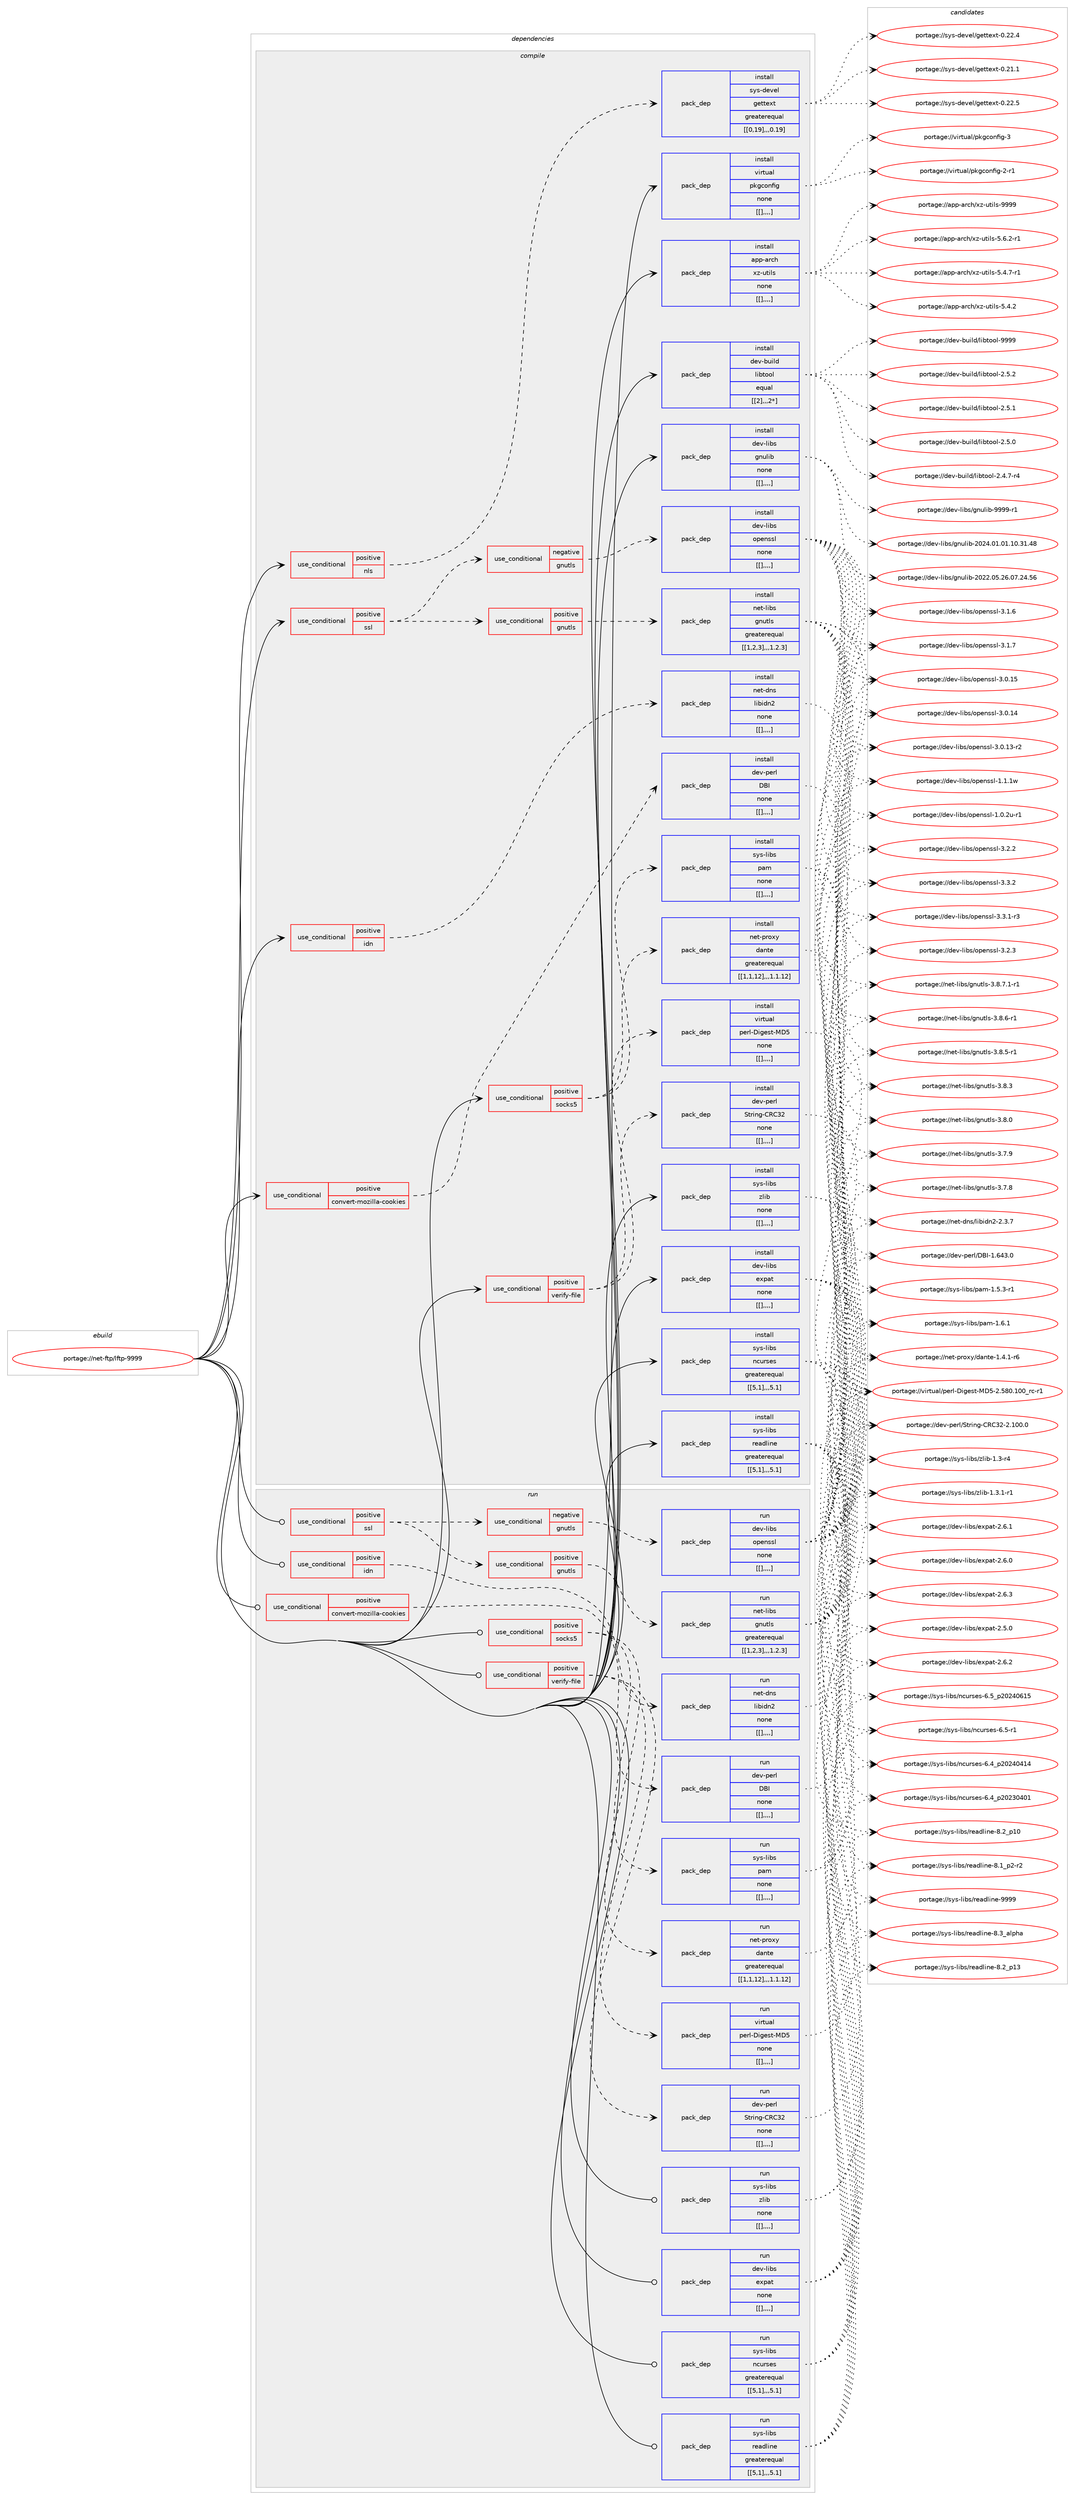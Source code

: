 digraph prolog {

# *************
# Graph options
# *************

newrank=true;
concentrate=true;
compound=true;
graph [rankdir=LR,fontname=Helvetica,fontsize=10,ranksep=1.5];#, ranksep=2.5, nodesep=0.2];
edge  [arrowhead=vee];
node  [fontname=Helvetica,fontsize=10];

# **********
# The ebuild
# **********

subgraph cluster_leftcol {
color=gray;
label=<<i>ebuild</i>>;
id [label="portage://net-ftp/lftp-9999", color=red, width=4, href="../net-ftp/lftp-9999.svg"];
}

# ****************
# The dependencies
# ****************

subgraph cluster_midcol {
color=gray;
label=<<i>dependencies</i>>;
subgraph cluster_compile {
fillcolor="#eeeeee";
style=filled;
label=<<i>compile</i>>;
subgraph cond95355 {
dependency361738 [label=<<TABLE BORDER="0" CELLBORDER="1" CELLSPACING="0" CELLPADDING="4"><TR><TD ROWSPAN="3" CELLPADDING="10">use_conditional</TD></TR><TR><TD>positive</TD></TR><TR><TD>convert-mozilla-cookies</TD></TR></TABLE>>, shape=none, color=red];
subgraph pack263748 {
dependency361739 [label=<<TABLE BORDER="0" CELLBORDER="1" CELLSPACING="0" CELLPADDING="4" WIDTH="220"><TR><TD ROWSPAN="6" CELLPADDING="30">pack_dep</TD></TR><TR><TD WIDTH="110">install</TD></TR><TR><TD>dev-perl</TD></TR><TR><TD>DBI</TD></TR><TR><TD>none</TD></TR><TR><TD>[[],,,,]</TD></TR></TABLE>>, shape=none, color=blue];
}
dependency361738:e -> dependency361739:w [weight=20,style="dashed",arrowhead="vee"];
}
id:e -> dependency361738:w [weight=20,style="solid",arrowhead="vee"];
subgraph cond95356 {
dependency361740 [label=<<TABLE BORDER="0" CELLBORDER="1" CELLSPACING="0" CELLPADDING="4"><TR><TD ROWSPAN="3" CELLPADDING="10">use_conditional</TD></TR><TR><TD>positive</TD></TR><TR><TD>idn</TD></TR></TABLE>>, shape=none, color=red];
subgraph pack263749 {
dependency361741 [label=<<TABLE BORDER="0" CELLBORDER="1" CELLSPACING="0" CELLPADDING="4" WIDTH="220"><TR><TD ROWSPAN="6" CELLPADDING="30">pack_dep</TD></TR><TR><TD WIDTH="110">install</TD></TR><TR><TD>net-dns</TD></TR><TR><TD>libidn2</TD></TR><TR><TD>none</TD></TR><TR><TD>[[],,,,]</TD></TR></TABLE>>, shape=none, color=blue];
}
dependency361740:e -> dependency361741:w [weight=20,style="dashed",arrowhead="vee"];
}
id:e -> dependency361740:w [weight=20,style="solid",arrowhead="vee"];
subgraph cond95357 {
dependency361742 [label=<<TABLE BORDER="0" CELLBORDER="1" CELLSPACING="0" CELLPADDING="4"><TR><TD ROWSPAN="3" CELLPADDING="10">use_conditional</TD></TR><TR><TD>positive</TD></TR><TR><TD>nls</TD></TR></TABLE>>, shape=none, color=red];
subgraph pack263750 {
dependency361743 [label=<<TABLE BORDER="0" CELLBORDER="1" CELLSPACING="0" CELLPADDING="4" WIDTH="220"><TR><TD ROWSPAN="6" CELLPADDING="30">pack_dep</TD></TR><TR><TD WIDTH="110">install</TD></TR><TR><TD>sys-devel</TD></TR><TR><TD>gettext</TD></TR><TR><TD>greaterequal</TD></TR><TR><TD>[[0,19],,,0.19]</TD></TR></TABLE>>, shape=none, color=blue];
}
dependency361742:e -> dependency361743:w [weight=20,style="dashed",arrowhead="vee"];
}
id:e -> dependency361742:w [weight=20,style="solid",arrowhead="vee"];
subgraph cond95358 {
dependency361744 [label=<<TABLE BORDER="0" CELLBORDER="1" CELLSPACING="0" CELLPADDING="4"><TR><TD ROWSPAN="3" CELLPADDING="10">use_conditional</TD></TR><TR><TD>positive</TD></TR><TR><TD>socks5</TD></TR></TABLE>>, shape=none, color=red];
subgraph pack263751 {
dependency361745 [label=<<TABLE BORDER="0" CELLBORDER="1" CELLSPACING="0" CELLPADDING="4" WIDTH="220"><TR><TD ROWSPAN="6" CELLPADDING="30">pack_dep</TD></TR><TR><TD WIDTH="110">install</TD></TR><TR><TD>net-proxy</TD></TR><TR><TD>dante</TD></TR><TR><TD>greaterequal</TD></TR><TR><TD>[[1,1,12],,,1.1.12]</TD></TR></TABLE>>, shape=none, color=blue];
}
dependency361744:e -> dependency361745:w [weight=20,style="dashed",arrowhead="vee"];
subgraph pack263752 {
dependency361746 [label=<<TABLE BORDER="0" CELLBORDER="1" CELLSPACING="0" CELLPADDING="4" WIDTH="220"><TR><TD ROWSPAN="6" CELLPADDING="30">pack_dep</TD></TR><TR><TD WIDTH="110">install</TD></TR><TR><TD>sys-libs</TD></TR><TR><TD>pam</TD></TR><TR><TD>none</TD></TR><TR><TD>[[],,,,]</TD></TR></TABLE>>, shape=none, color=blue];
}
dependency361744:e -> dependency361746:w [weight=20,style="dashed",arrowhead="vee"];
}
id:e -> dependency361744:w [weight=20,style="solid",arrowhead="vee"];
subgraph cond95359 {
dependency361747 [label=<<TABLE BORDER="0" CELLBORDER="1" CELLSPACING="0" CELLPADDING="4"><TR><TD ROWSPAN="3" CELLPADDING="10">use_conditional</TD></TR><TR><TD>positive</TD></TR><TR><TD>ssl</TD></TR></TABLE>>, shape=none, color=red];
subgraph cond95360 {
dependency361748 [label=<<TABLE BORDER="0" CELLBORDER="1" CELLSPACING="0" CELLPADDING="4"><TR><TD ROWSPAN="3" CELLPADDING="10">use_conditional</TD></TR><TR><TD>positive</TD></TR><TR><TD>gnutls</TD></TR></TABLE>>, shape=none, color=red];
subgraph pack263753 {
dependency361749 [label=<<TABLE BORDER="0" CELLBORDER="1" CELLSPACING="0" CELLPADDING="4" WIDTH="220"><TR><TD ROWSPAN="6" CELLPADDING="30">pack_dep</TD></TR><TR><TD WIDTH="110">install</TD></TR><TR><TD>net-libs</TD></TR><TR><TD>gnutls</TD></TR><TR><TD>greaterequal</TD></TR><TR><TD>[[1,2,3],,,1.2.3]</TD></TR></TABLE>>, shape=none, color=blue];
}
dependency361748:e -> dependency361749:w [weight=20,style="dashed",arrowhead="vee"];
}
dependency361747:e -> dependency361748:w [weight=20,style="dashed",arrowhead="vee"];
subgraph cond95361 {
dependency361750 [label=<<TABLE BORDER="0" CELLBORDER="1" CELLSPACING="0" CELLPADDING="4"><TR><TD ROWSPAN="3" CELLPADDING="10">use_conditional</TD></TR><TR><TD>negative</TD></TR><TR><TD>gnutls</TD></TR></TABLE>>, shape=none, color=red];
subgraph pack263754 {
dependency361751 [label=<<TABLE BORDER="0" CELLBORDER="1" CELLSPACING="0" CELLPADDING="4" WIDTH="220"><TR><TD ROWSPAN="6" CELLPADDING="30">pack_dep</TD></TR><TR><TD WIDTH="110">install</TD></TR><TR><TD>dev-libs</TD></TR><TR><TD>openssl</TD></TR><TR><TD>none</TD></TR><TR><TD>[[],,,,]</TD></TR></TABLE>>, shape=none, color=blue];
}
dependency361750:e -> dependency361751:w [weight=20,style="dashed",arrowhead="vee"];
}
dependency361747:e -> dependency361750:w [weight=20,style="dashed",arrowhead="vee"];
}
id:e -> dependency361747:w [weight=20,style="solid",arrowhead="vee"];
subgraph cond95362 {
dependency361752 [label=<<TABLE BORDER="0" CELLBORDER="1" CELLSPACING="0" CELLPADDING="4"><TR><TD ROWSPAN="3" CELLPADDING="10">use_conditional</TD></TR><TR><TD>positive</TD></TR><TR><TD>verify-file</TD></TR></TABLE>>, shape=none, color=red];
subgraph pack263755 {
dependency361753 [label=<<TABLE BORDER="0" CELLBORDER="1" CELLSPACING="0" CELLPADDING="4" WIDTH="220"><TR><TD ROWSPAN="6" CELLPADDING="30">pack_dep</TD></TR><TR><TD WIDTH="110">install</TD></TR><TR><TD>dev-perl</TD></TR><TR><TD>String-CRC32</TD></TR><TR><TD>none</TD></TR><TR><TD>[[],,,,]</TD></TR></TABLE>>, shape=none, color=blue];
}
dependency361752:e -> dependency361753:w [weight=20,style="dashed",arrowhead="vee"];
subgraph pack263756 {
dependency361754 [label=<<TABLE BORDER="0" CELLBORDER="1" CELLSPACING="0" CELLPADDING="4" WIDTH="220"><TR><TD ROWSPAN="6" CELLPADDING="30">pack_dep</TD></TR><TR><TD WIDTH="110">install</TD></TR><TR><TD>virtual</TD></TR><TR><TD>perl-Digest-MD5</TD></TR><TR><TD>none</TD></TR><TR><TD>[[],,,,]</TD></TR></TABLE>>, shape=none, color=blue];
}
dependency361752:e -> dependency361754:w [weight=20,style="dashed",arrowhead="vee"];
}
id:e -> dependency361752:w [weight=20,style="solid",arrowhead="vee"];
subgraph pack263757 {
dependency361755 [label=<<TABLE BORDER="0" CELLBORDER="1" CELLSPACING="0" CELLPADDING="4" WIDTH="220"><TR><TD ROWSPAN="6" CELLPADDING="30">pack_dep</TD></TR><TR><TD WIDTH="110">install</TD></TR><TR><TD>app-arch</TD></TR><TR><TD>xz-utils</TD></TR><TR><TD>none</TD></TR><TR><TD>[[],,,,]</TD></TR></TABLE>>, shape=none, color=blue];
}
id:e -> dependency361755:w [weight=20,style="solid",arrowhead="vee"];
subgraph pack263758 {
dependency361756 [label=<<TABLE BORDER="0" CELLBORDER="1" CELLSPACING="0" CELLPADDING="4" WIDTH="220"><TR><TD ROWSPAN="6" CELLPADDING="30">pack_dep</TD></TR><TR><TD WIDTH="110">install</TD></TR><TR><TD>dev-build</TD></TR><TR><TD>libtool</TD></TR><TR><TD>equal</TD></TR><TR><TD>[[2],,,2*]</TD></TR></TABLE>>, shape=none, color=blue];
}
id:e -> dependency361756:w [weight=20,style="solid",arrowhead="vee"];
subgraph pack263759 {
dependency361757 [label=<<TABLE BORDER="0" CELLBORDER="1" CELLSPACING="0" CELLPADDING="4" WIDTH="220"><TR><TD ROWSPAN="6" CELLPADDING="30">pack_dep</TD></TR><TR><TD WIDTH="110">install</TD></TR><TR><TD>dev-libs</TD></TR><TR><TD>expat</TD></TR><TR><TD>none</TD></TR><TR><TD>[[],,,,]</TD></TR></TABLE>>, shape=none, color=blue];
}
id:e -> dependency361757:w [weight=20,style="solid",arrowhead="vee"];
subgraph pack263760 {
dependency361758 [label=<<TABLE BORDER="0" CELLBORDER="1" CELLSPACING="0" CELLPADDING="4" WIDTH="220"><TR><TD ROWSPAN="6" CELLPADDING="30">pack_dep</TD></TR><TR><TD WIDTH="110">install</TD></TR><TR><TD>dev-libs</TD></TR><TR><TD>gnulib</TD></TR><TR><TD>none</TD></TR><TR><TD>[[],,,,]</TD></TR></TABLE>>, shape=none, color=blue];
}
id:e -> dependency361758:w [weight=20,style="solid",arrowhead="vee"];
subgraph pack263761 {
dependency361759 [label=<<TABLE BORDER="0" CELLBORDER="1" CELLSPACING="0" CELLPADDING="4" WIDTH="220"><TR><TD ROWSPAN="6" CELLPADDING="30">pack_dep</TD></TR><TR><TD WIDTH="110">install</TD></TR><TR><TD>sys-libs</TD></TR><TR><TD>ncurses</TD></TR><TR><TD>greaterequal</TD></TR><TR><TD>[[5,1],,,5.1]</TD></TR></TABLE>>, shape=none, color=blue];
}
id:e -> dependency361759:w [weight=20,style="solid",arrowhead="vee"];
subgraph pack263762 {
dependency361760 [label=<<TABLE BORDER="0" CELLBORDER="1" CELLSPACING="0" CELLPADDING="4" WIDTH="220"><TR><TD ROWSPAN="6" CELLPADDING="30">pack_dep</TD></TR><TR><TD WIDTH="110">install</TD></TR><TR><TD>sys-libs</TD></TR><TR><TD>readline</TD></TR><TR><TD>greaterequal</TD></TR><TR><TD>[[5,1],,,5.1]</TD></TR></TABLE>>, shape=none, color=blue];
}
id:e -> dependency361760:w [weight=20,style="solid",arrowhead="vee"];
subgraph pack263763 {
dependency361761 [label=<<TABLE BORDER="0" CELLBORDER="1" CELLSPACING="0" CELLPADDING="4" WIDTH="220"><TR><TD ROWSPAN="6" CELLPADDING="30">pack_dep</TD></TR><TR><TD WIDTH="110">install</TD></TR><TR><TD>sys-libs</TD></TR><TR><TD>zlib</TD></TR><TR><TD>none</TD></TR><TR><TD>[[],,,,]</TD></TR></TABLE>>, shape=none, color=blue];
}
id:e -> dependency361761:w [weight=20,style="solid",arrowhead="vee"];
subgraph pack263764 {
dependency361762 [label=<<TABLE BORDER="0" CELLBORDER="1" CELLSPACING="0" CELLPADDING="4" WIDTH="220"><TR><TD ROWSPAN="6" CELLPADDING="30">pack_dep</TD></TR><TR><TD WIDTH="110">install</TD></TR><TR><TD>virtual</TD></TR><TR><TD>pkgconfig</TD></TR><TR><TD>none</TD></TR><TR><TD>[[],,,,]</TD></TR></TABLE>>, shape=none, color=blue];
}
id:e -> dependency361762:w [weight=20,style="solid",arrowhead="vee"];
}
subgraph cluster_compileandrun {
fillcolor="#eeeeee";
style=filled;
label=<<i>compile and run</i>>;
}
subgraph cluster_run {
fillcolor="#eeeeee";
style=filled;
label=<<i>run</i>>;
subgraph cond95363 {
dependency361763 [label=<<TABLE BORDER="0" CELLBORDER="1" CELLSPACING="0" CELLPADDING="4"><TR><TD ROWSPAN="3" CELLPADDING="10">use_conditional</TD></TR><TR><TD>positive</TD></TR><TR><TD>convert-mozilla-cookies</TD></TR></TABLE>>, shape=none, color=red];
subgraph pack263765 {
dependency361764 [label=<<TABLE BORDER="0" CELLBORDER="1" CELLSPACING="0" CELLPADDING="4" WIDTH="220"><TR><TD ROWSPAN="6" CELLPADDING="30">pack_dep</TD></TR><TR><TD WIDTH="110">run</TD></TR><TR><TD>dev-perl</TD></TR><TR><TD>DBI</TD></TR><TR><TD>none</TD></TR><TR><TD>[[],,,,]</TD></TR></TABLE>>, shape=none, color=blue];
}
dependency361763:e -> dependency361764:w [weight=20,style="dashed",arrowhead="vee"];
}
id:e -> dependency361763:w [weight=20,style="solid",arrowhead="odot"];
subgraph cond95364 {
dependency361765 [label=<<TABLE BORDER="0" CELLBORDER="1" CELLSPACING="0" CELLPADDING="4"><TR><TD ROWSPAN="3" CELLPADDING="10">use_conditional</TD></TR><TR><TD>positive</TD></TR><TR><TD>idn</TD></TR></TABLE>>, shape=none, color=red];
subgraph pack263766 {
dependency361766 [label=<<TABLE BORDER="0" CELLBORDER="1" CELLSPACING="0" CELLPADDING="4" WIDTH="220"><TR><TD ROWSPAN="6" CELLPADDING="30">pack_dep</TD></TR><TR><TD WIDTH="110">run</TD></TR><TR><TD>net-dns</TD></TR><TR><TD>libidn2</TD></TR><TR><TD>none</TD></TR><TR><TD>[[],,,,]</TD></TR></TABLE>>, shape=none, color=blue];
}
dependency361765:e -> dependency361766:w [weight=20,style="dashed",arrowhead="vee"];
}
id:e -> dependency361765:w [weight=20,style="solid",arrowhead="odot"];
subgraph cond95365 {
dependency361767 [label=<<TABLE BORDER="0" CELLBORDER="1" CELLSPACING="0" CELLPADDING="4"><TR><TD ROWSPAN="3" CELLPADDING="10">use_conditional</TD></TR><TR><TD>positive</TD></TR><TR><TD>socks5</TD></TR></TABLE>>, shape=none, color=red];
subgraph pack263767 {
dependency361768 [label=<<TABLE BORDER="0" CELLBORDER="1" CELLSPACING="0" CELLPADDING="4" WIDTH="220"><TR><TD ROWSPAN="6" CELLPADDING="30">pack_dep</TD></TR><TR><TD WIDTH="110">run</TD></TR><TR><TD>net-proxy</TD></TR><TR><TD>dante</TD></TR><TR><TD>greaterequal</TD></TR><TR><TD>[[1,1,12],,,1.1.12]</TD></TR></TABLE>>, shape=none, color=blue];
}
dependency361767:e -> dependency361768:w [weight=20,style="dashed",arrowhead="vee"];
subgraph pack263768 {
dependency361769 [label=<<TABLE BORDER="0" CELLBORDER="1" CELLSPACING="0" CELLPADDING="4" WIDTH="220"><TR><TD ROWSPAN="6" CELLPADDING="30">pack_dep</TD></TR><TR><TD WIDTH="110">run</TD></TR><TR><TD>sys-libs</TD></TR><TR><TD>pam</TD></TR><TR><TD>none</TD></TR><TR><TD>[[],,,,]</TD></TR></TABLE>>, shape=none, color=blue];
}
dependency361767:e -> dependency361769:w [weight=20,style="dashed",arrowhead="vee"];
}
id:e -> dependency361767:w [weight=20,style="solid",arrowhead="odot"];
subgraph cond95366 {
dependency361770 [label=<<TABLE BORDER="0" CELLBORDER="1" CELLSPACING="0" CELLPADDING="4"><TR><TD ROWSPAN="3" CELLPADDING="10">use_conditional</TD></TR><TR><TD>positive</TD></TR><TR><TD>ssl</TD></TR></TABLE>>, shape=none, color=red];
subgraph cond95367 {
dependency361771 [label=<<TABLE BORDER="0" CELLBORDER="1" CELLSPACING="0" CELLPADDING="4"><TR><TD ROWSPAN="3" CELLPADDING="10">use_conditional</TD></TR><TR><TD>positive</TD></TR><TR><TD>gnutls</TD></TR></TABLE>>, shape=none, color=red];
subgraph pack263769 {
dependency361772 [label=<<TABLE BORDER="0" CELLBORDER="1" CELLSPACING="0" CELLPADDING="4" WIDTH="220"><TR><TD ROWSPAN="6" CELLPADDING="30">pack_dep</TD></TR><TR><TD WIDTH="110">run</TD></TR><TR><TD>net-libs</TD></TR><TR><TD>gnutls</TD></TR><TR><TD>greaterequal</TD></TR><TR><TD>[[1,2,3],,,1.2.3]</TD></TR></TABLE>>, shape=none, color=blue];
}
dependency361771:e -> dependency361772:w [weight=20,style="dashed",arrowhead="vee"];
}
dependency361770:e -> dependency361771:w [weight=20,style="dashed",arrowhead="vee"];
subgraph cond95368 {
dependency361773 [label=<<TABLE BORDER="0" CELLBORDER="1" CELLSPACING="0" CELLPADDING="4"><TR><TD ROWSPAN="3" CELLPADDING="10">use_conditional</TD></TR><TR><TD>negative</TD></TR><TR><TD>gnutls</TD></TR></TABLE>>, shape=none, color=red];
subgraph pack263770 {
dependency361774 [label=<<TABLE BORDER="0" CELLBORDER="1" CELLSPACING="0" CELLPADDING="4" WIDTH="220"><TR><TD ROWSPAN="6" CELLPADDING="30">pack_dep</TD></TR><TR><TD WIDTH="110">run</TD></TR><TR><TD>dev-libs</TD></TR><TR><TD>openssl</TD></TR><TR><TD>none</TD></TR><TR><TD>[[],,,,]</TD></TR></TABLE>>, shape=none, color=blue];
}
dependency361773:e -> dependency361774:w [weight=20,style="dashed",arrowhead="vee"];
}
dependency361770:e -> dependency361773:w [weight=20,style="dashed",arrowhead="vee"];
}
id:e -> dependency361770:w [weight=20,style="solid",arrowhead="odot"];
subgraph cond95369 {
dependency361775 [label=<<TABLE BORDER="0" CELLBORDER="1" CELLSPACING="0" CELLPADDING="4"><TR><TD ROWSPAN="3" CELLPADDING="10">use_conditional</TD></TR><TR><TD>positive</TD></TR><TR><TD>verify-file</TD></TR></TABLE>>, shape=none, color=red];
subgraph pack263771 {
dependency361776 [label=<<TABLE BORDER="0" CELLBORDER="1" CELLSPACING="0" CELLPADDING="4" WIDTH="220"><TR><TD ROWSPAN="6" CELLPADDING="30">pack_dep</TD></TR><TR><TD WIDTH="110">run</TD></TR><TR><TD>dev-perl</TD></TR><TR><TD>String-CRC32</TD></TR><TR><TD>none</TD></TR><TR><TD>[[],,,,]</TD></TR></TABLE>>, shape=none, color=blue];
}
dependency361775:e -> dependency361776:w [weight=20,style="dashed",arrowhead="vee"];
subgraph pack263772 {
dependency361777 [label=<<TABLE BORDER="0" CELLBORDER="1" CELLSPACING="0" CELLPADDING="4" WIDTH="220"><TR><TD ROWSPAN="6" CELLPADDING="30">pack_dep</TD></TR><TR><TD WIDTH="110">run</TD></TR><TR><TD>virtual</TD></TR><TR><TD>perl-Digest-MD5</TD></TR><TR><TD>none</TD></TR><TR><TD>[[],,,,]</TD></TR></TABLE>>, shape=none, color=blue];
}
dependency361775:e -> dependency361777:w [weight=20,style="dashed",arrowhead="vee"];
}
id:e -> dependency361775:w [weight=20,style="solid",arrowhead="odot"];
subgraph pack263773 {
dependency361778 [label=<<TABLE BORDER="0" CELLBORDER="1" CELLSPACING="0" CELLPADDING="4" WIDTH="220"><TR><TD ROWSPAN="6" CELLPADDING="30">pack_dep</TD></TR><TR><TD WIDTH="110">run</TD></TR><TR><TD>dev-libs</TD></TR><TR><TD>expat</TD></TR><TR><TD>none</TD></TR><TR><TD>[[],,,,]</TD></TR></TABLE>>, shape=none, color=blue];
}
id:e -> dependency361778:w [weight=20,style="solid",arrowhead="odot"];
subgraph pack263774 {
dependency361779 [label=<<TABLE BORDER="0" CELLBORDER="1" CELLSPACING="0" CELLPADDING="4" WIDTH="220"><TR><TD ROWSPAN="6" CELLPADDING="30">pack_dep</TD></TR><TR><TD WIDTH="110">run</TD></TR><TR><TD>sys-libs</TD></TR><TR><TD>ncurses</TD></TR><TR><TD>greaterequal</TD></TR><TR><TD>[[5,1],,,5.1]</TD></TR></TABLE>>, shape=none, color=blue];
}
id:e -> dependency361779:w [weight=20,style="solid",arrowhead="odot"];
subgraph pack263775 {
dependency361780 [label=<<TABLE BORDER="0" CELLBORDER="1" CELLSPACING="0" CELLPADDING="4" WIDTH="220"><TR><TD ROWSPAN="6" CELLPADDING="30">pack_dep</TD></TR><TR><TD WIDTH="110">run</TD></TR><TR><TD>sys-libs</TD></TR><TR><TD>readline</TD></TR><TR><TD>greaterequal</TD></TR><TR><TD>[[5,1],,,5.1]</TD></TR></TABLE>>, shape=none, color=blue];
}
id:e -> dependency361780:w [weight=20,style="solid",arrowhead="odot"];
subgraph pack263776 {
dependency361781 [label=<<TABLE BORDER="0" CELLBORDER="1" CELLSPACING="0" CELLPADDING="4" WIDTH="220"><TR><TD ROWSPAN="6" CELLPADDING="30">pack_dep</TD></TR><TR><TD WIDTH="110">run</TD></TR><TR><TD>sys-libs</TD></TR><TR><TD>zlib</TD></TR><TR><TD>none</TD></TR><TR><TD>[[],,,,]</TD></TR></TABLE>>, shape=none, color=blue];
}
id:e -> dependency361781:w [weight=20,style="solid",arrowhead="odot"];
}
}

# **************
# The candidates
# **************

subgraph cluster_choices {
rank=same;
color=gray;
label=<<i>candidates</i>>;

subgraph choice263748 {
color=black;
nodesep=1;
choice10010111845112101114108476866734549465452514648 [label="portage://dev-perl/DBI-1.643.0", color=red, width=4,href="../dev-perl/DBI-1.643.0.svg"];
dependency361739:e -> choice10010111845112101114108476866734549465452514648:w [style=dotted,weight="100"];
}
subgraph choice263749 {
color=black;
nodesep=1;
choice11010111645100110115471081059810510011050455046514655 [label="portage://net-dns/libidn2-2.3.7", color=red, width=4,href="../net-dns/libidn2-2.3.7.svg"];
dependency361741:e -> choice11010111645100110115471081059810510011050455046514655:w [style=dotted,weight="100"];
}
subgraph choice263750 {
color=black;
nodesep=1;
choice115121115451001011181011084710310111611610112011645484650504653 [label="portage://sys-devel/gettext-0.22.5", color=red, width=4,href="../sys-devel/gettext-0.22.5.svg"];
choice115121115451001011181011084710310111611610112011645484650504652 [label="portage://sys-devel/gettext-0.22.4", color=red, width=4,href="../sys-devel/gettext-0.22.4.svg"];
choice115121115451001011181011084710310111611610112011645484650494649 [label="portage://sys-devel/gettext-0.21.1", color=red, width=4,href="../sys-devel/gettext-0.21.1.svg"];
dependency361743:e -> choice115121115451001011181011084710310111611610112011645484650504653:w [style=dotted,weight="100"];
dependency361743:e -> choice115121115451001011181011084710310111611610112011645484650504652:w [style=dotted,weight="100"];
dependency361743:e -> choice115121115451001011181011084710310111611610112011645484650494649:w [style=dotted,weight="100"];
}
subgraph choice263751 {
color=black;
nodesep=1;
choice1101011164511211411112012147100971101161014549465246494511454 [label="portage://net-proxy/dante-1.4.1-r6", color=red, width=4,href="../net-proxy/dante-1.4.1-r6.svg"];
dependency361745:e -> choice1101011164511211411112012147100971101161014549465246494511454:w [style=dotted,weight="100"];
}
subgraph choice263752 {
color=black;
nodesep=1;
choice11512111545108105981154711297109454946544649 [label="portage://sys-libs/pam-1.6.1", color=red, width=4,href="../sys-libs/pam-1.6.1.svg"];
choice115121115451081059811547112971094549465346514511449 [label="portage://sys-libs/pam-1.5.3-r1", color=red, width=4,href="../sys-libs/pam-1.5.3-r1.svg"];
dependency361746:e -> choice11512111545108105981154711297109454946544649:w [style=dotted,weight="100"];
dependency361746:e -> choice115121115451081059811547112971094549465346514511449:w [style=dotted,weight="100"];
}
subgraph choice263753 {
color=black;
nodesep=1;
choice11010111645108105981154710311011711610811545514656465546494511449 [label="portage://net-libs/gnutls-3.8.7.1-r1", color=red, width=4,href="../net-libs/gnutls-3.8.7.1-r1.svg"];
choice1101011164510810598115471031101171161081154551465646544511449 [label="portage://net-libs/gnutls-3.8.6-r1", color=red, width=4,href="../net-libs/gnutls-3.8.6-r1.svg"];
choice1101011164510810598115471031101171161081154551465646534511449 [label="portage://net-libs/gnutls-3.8.5-r1", color=red, width=4,href="../net-libs/gnutls-3.8.5-r1.svg"];
choice110101116451081059811547103110117116108115455146564651 [label="portage://net-libs/gnutls-3.8.3", color=red, width=4,href="../net-libs/gnutls-3.8.3.svg"];
choice110101116451081059811547103110117116108115455146564648 [label="portage://net-libs/gnutls-3.8.0", color=red, width=4,href="../net-libs/gnutls-3.8.0.svg"];
choice110101116451081059811547103110117116108115455146554657 [label="portage://net-libs/gnutls-3.7.9", color=red, width=4,href="../net-libs/gnutls-3.7.9.svg"];
choice110101116451081059811547103110117116108115455146554656 [label="portage://net-libs/gnutls-3.7.8", color=red, width=4,href="../net-libs/gnutls-3.7.8.svg"];
dependency361749:e -> choice11010111645108105981154710311011711610811545514656465546494511449:w [style=dotted,weight="100"];
dependency361749:e -> choice1101011164510810598115471031101171161081154551465646544511449:w [style=dotted,weight="100"];
dependency361749:e -> choice1101011164510810598115471031101171161081154551465646534511449:w [style=dotted,weight="100"];
dependency361749:e -> choice110101116451081059811547103110117116108115455146564651:w [style=dotted,weight="100"];
dependency361749:e -> choice110101116451081059811547103110117116108115455146564648:w [style=dotted,weight="100"];
dependency361749:e -> choice110101116451081059811547103110117116108115455146554657:w [style=dotted,weight="100"];
dependency361749:e -> choice110101116451081059811547103110117116108115455146554656:w [style=dotted,weight="100"];
}
subgraph choice263754 {
color=black;
nodesep=1;
choice100101118451081059811547111112101110115115108455146514650 [label="portage://dev-libs/openssl-3.3.2", color=red, width=4,href="../dev-libs/openssl-3.3.2.svg"];
choice1001011184510810598115471111121011101151151084551465146494511451 [label="portage://dev-libs/openssl-3.3.1-r3", color=red, width=4,href="../dev-libs/openssl-3.3.1-r3.svg"];
choice100101118451081059811547111112101110115115108455146504651 [label="portage://dev-libs/openssl-3.2.3", color=red, width=4,href="../dev-libs/openssl-3.2.3.svg"];
choice100101118451081059811547111112101110115115108455146504650 [label="portage://dev-libs/openssl-3.2.2", color=red, width=4,href="../dev-libs/openssl-3.2.2.svg"];
choice100101118451081059811547111112101110115115108455146494655 [label="portage://dev-libs/openssl-3.1.7", color=red, width=4,href="../dev-libs/openssl-3.1.7.svg"];
choice100101118451081059811547111112101110115115108455146494654 [label="portage://dev-libs/openssl-3.1.6", color=red, width=4,href="../dev-libs/openssl-3.1.6.svg"];
choice10010111845108105981154711111210111011511510845514648464953 [label="portage://dev-libs/openssl-3.0.15", color=red, width=4,href="../dev-libs/openssl-3.0.15.svg"];
choice10010111845108105981154711111210111011511510845514648464952 [label="portage://dev-libs/openssl-3.0.14", color=red, width=4,href="../dev-libs/openssl-3.0.14.svg"];
choice100101118451081059811547111112101110115115108455146484649514511450 [label="portage://dev-libs/openssl-3.0.13-r2", color=red, width=4,href="../dev-libs/openssl-3.0.13-r2.svg"];
choice100101118451081059811547111112101110115115108454946494649119 [label="portage://dev-libs/openssl-1.1.1w", color=red, width=4,href="../dev-libs/openssl-1.1.1w.svg"];
choice1001011184510810598115471111121011101151151084549464846501174511449 [label="portage://dev-libs/openssl-1.0.2u-r1", color=red, width=4,href="../dev-libs/openssl-1.0.2u-r1.svg"];
dependency361751:e -> choice100101118451081059811547111112101110115115108455146514650:w [style=dotted,weight="100"];
dependency361751:e -> choice1001011184510810598115471111121011101151151084551465146494511451:w [style=dotted,weight="100"];
dependency361751:e -> choice100101118451081059811547111112101110115115108455146504651:w [style=dotted,weight="100"];
dependency361751:e -> choice100101118451081059811547111112101110115115108455146504650:w [style=dotted,weight="100"];
dependency361751:e -> choice100101118451081059811547111112101110115115108455146494655:w [style=dotted,weight="100"];
dependency361751:e -> choice100101118451081059811547111112101110115115108455146494654:w [style=dotted,weight="100"];
dependency361751:e -> choice10010111845108105981154711111210111011511510845514648464953:w [style=dotted,weight="100"];
dependency361751:e -> choice10010111845108105981154711111210111011511510845514648464952:w [style=dotted,weight="100"];
dependency361751:e -> choice100101118451081059811547111112101110115115108455146484649514511450:w [style=dotted,weight="100"];
dependency361751:e -> choice100101118451081059811547111112101110115115108454946494649119:w [style=dotted,weight="100"];
dependency361751:e -> choice1001011184510810598115471111121011101151151084549464846501174511449:w [style=dotted,weight="100"];
}
subgraph choice263755 {
color=black;
nodesep=1;
choice1001011184511210111410847831161141051101034567826751504550464948484648 [label="portage://dev-perl/String-CRC32-2.100.0", color=red, width=4,href="../dev-perl/String-CRC32-2.100.0.svg"];
dependency361753:e -> choice1001011184511210111410847831161141051101034567826751504550464948484648:w [style=dotted,weight="100"];
}
subgraph choice263756 {
color=black;
nodesep=1;
choice11810511411611797108471121011141084568105103101115116457768534550465356484649484895114994511449 [label="portage://virtual/perl-Digest-MD5-2.580.100_rc-r1", color=red, width=4,href="../virtual/perl-Digest-MD5-2.580.100_rc-r1.svg"];
dependency361754:e -> choice11810511411611797108471121011141084568105103101115116457768534550465356484649484895114994511449:w [style=dotted,weight="100"];
}
subgraph choice263757 {
color=black;
nodesep=1;
choice9711211245971149910447120122451171161051081154557575757 [label="portage://app-arch/xz-utils-9999", color=red, width=4,href="../app-arch/xz-utils-9999.svg"];
choice9711211245971149910447120122451171161051081154553465446504511449 [label="portage://app-arch/xz-utils-5.6.2-r1", color=red, width=4,href="../app-arch/xz-utils-5.6.2-r1.svg"];
choice9711211245971149910447120122451171161051081154553465246554511449 [label="portage://app-arch/xz-utils-5.4.7-r1", color=red, width=4,href="../app-arch/xz-utils-5.4.7-r1.svg"];
choice971121124597114991044712012245117116105108115455346524650 [label="portage://app-arch/xz-utils-5.4.2", color=red, width=4,href="../app-arch/xz-utils-5.4.2.svg"];
dependency361755:e -> choice9711211245971149910447120122451171161051081154557575757:w [style=dotted,weight="100"];
dependency361755:e -> choice9711211245971149910447120122451171161051081154553465446504511449:w [style=dotted,weight="100"];
dependency361755:e -> choice9711211245971149910447120122451171161051081154553465246554511449:w [style=dotted,weight="100"];
dependency361755:e -> choice971121124597114991044712012245117116105108115455346524650:w [style=dotted,weight="100"];
}
subgraph choice263758 {
color=black;
nodesep=1;
choice100101118459811710510810047108105981161111111084557575757 [label="portage://dev-build/libtool-9999", color=red, width=4,href="../dev-build/libtool-9999.svg"];
choice10010111845981171051081004710810598116111111108455046534650 [label="portage://dev-build/libtool-2.5.2", color=red, width=4,href="../dev-build/libtool-2.5.2.svg"];
choice10010111845981171051081004710810598116111111108455046534649 [label="portage://dev-build/libtool-2.5.1", color=red, width=4,href="../dev-build/libtool-2.5.1.svg"];
choice10010111845981171051081004710810598116111111108455046534648 [label="portage://dev-build/libtool-2.5.0", color=red, width=4,href="../dev-build/libtool-2.5.0.svg"];
choice100101118459811710510810047108105981161111111084550465246554511452 [label="portage://dev-build/libtool-2.4.7-r4", color=red, width=4,href="../dev-build/libtool-2.4.7-r4.svg"];
dependency361756:e -> choice100101118459811710510810047108105981161111111084557575757:w [style=dotted,weight="100"];
dependency361756:e -> choice10010111845981171051081004710810598116111111108455046534650:w [style=dotted,weight="100"];
dependency361756:e -> choice10010111845981171051081004710810598116111111108455046534649:w [style=dotted,weight="100"];
dependency361756:e -> choice10010111845981171051081004710810598116111111108455046534648:w [style=dotted,weight="100"];
dependency361756:e -> choice100101118459811710510810047108105981161111111084550465246554511452:w [style=dotted,weight="100"];
}
subgraph choice263759 {
color=black;
nodesep=1;
choice10010111845108105981154710112011297116455046544651 [label="portage://dev-libs/expat-2.6.3", color=red, width=4,href="../dev-libs/expat-2.6.3.svg"];
choice10010111845108105981154710112011297116455046544650 [label="portage://dev-libs/expat-2.6.2", color=red, width=4,href="../dev-libs/expat-2.6.2.svg"];
choice10010111845108105981154710112011297116455046544649 [label="portage://dev-libs/expat-2.6.1", color=red, width=4,href="../dev-libs/expat-2.6.1.svg"];
choice10010111845108105981154710112011297116455046544648 [label="portage://dev-libs/expat-2.6.0", color=red, width=4,href="../dev-libs/expat-2.6.0.svg"];
choice10010111845108105981154710112011297116455046534648 [label="portage://dev-libs/expat-2.5.0", color=red, width=4,href="../dev-libs/expat-2.5.0.svg"];
dependency361757:e -> choice10010111845108105981154710112011297116455046544651:w [style=dotted,weight="100"];
dependency361757:e -> choice10010111845108105981154710112011297116455046544650:w [style=dotted,weight="100"];
dependency361757:e -> choice10010111845108105981154710112011297116455046544649:w [style=dotted,weight="100"];
dependency361757:e -> choice10010111845108105981154710112011297116455046544648:w [style=dotted,weight="100"];
dependency361757:e -> choice10010111845108105981154710112011297116455046534648:w [style=dotted,weight="100"];
}
subgraph choice263760 {
color=black;
nodesep=1;
choice1001011184510810598115471031101171081059845575757574511449 [label="portage://dev-libs/gnulib-9999-r1", color=red, width=4,href="../dev-libs/gnulib-9999-r1.svg"];
choice100101118451081059811547103110117108105984550485052464849464849464948465149465256 [label="portage://dev-libs/gnulib-2024.01.01.10.31.48", color=red, width=4,href="../dev-libs/gnulib-2024.01.01.10.31.48.svg"];
choice100101118451081059811547103110117108105984550485050464853465054464855465052465354 [label="portage://dev-libs/gnulib-2022.05.26.07.24.56", color=red, width=4,href="../dev-libs/gnulib-2022.05.26.07.24.56.svg"];
dependency361758:e -> choice1001011184510810598115471031101171081059845575757574511449:w [style=dotted,weight="100"];
dependency361758:e -> choice100101118451081059811547103110117108105984550485052464849464849464948465149465256:w [style=dotted,weight="100"];
dependency361758:e -> choice100101118451081059811547103110117108105984550485050464853465054464855465052465354:w [style=dotted,weight="100"];
}
subgraph choice263761 {
color=black;
nodesep=1;
choice1151211154510810598115471109911711411510111545544653951125048505248544953 [label="portage://sys-libs/ncurses-6.5_p20240615", color=red, width=4,href="../sys-libs/ncurses-6.5_p20240615.svg"];
choice11512111545108105981154711099117114115101115455446534511449 [label="portage://sys-libs/ncurses-6.5-r1", color=red, width=4,href="../sys-libs/ncurses-6.5-r1.svg"];
choice1151211154510810598115471109911711411510111545544652951125048505248524952 [label="portage://sys-libs/ncurses-6.4_p20240414", color=red, width=4,href="../sys-libs/ncurses-6.4_p20240414.svg"];
choice1151211154510810598115471109911711411510111545544652951125048505148524849 [label="portage://sys-libs/ncurses-6.4_p20230401", color=red, width=4,href="../sys-libs/ncurses-6.4_p20230401.svg"];
dependency361759:e -> choice1151211154510810598115471109911711411510111545544653951125048505248544953:w [style=dotted,weight="100"];
dependency361759:e -> choice11512111545108105981154711099117114115101115455446534511449:w [style=dotted,weight="100"];
dependency361759:e -> choice1151211154510810598115471109911711411510111545544652951125048505248524952:w [style=dotted,weight="100"];
dependency361759:e -> choice1151211154510810598115471109911711411510111545544652951125048505148524849:w [style=dotted,weight="100"];
}
subgraph choice263762 {
color=black;
nodesep=1;
choice115121115451081059811547114101971001081051101014557575757 [label="portage://sys-libs/readline-9999", color=red, width=4,href="../sys-libs/readline-9999.svg"];
choice1151211154510810598115471141019710010810511010145564651959710811210497 [label="portage://sys-libs/readline-8.3_alpha", color=red, width=4,href="../sys-libs/readline-8.3_alpha.svg"];
choice1151211154510810598115471141019710010810511010145564650951124951 [label="portage://sys-libs/readline-8.2_p13", color=red, width=4,href="../sys-libs/readline-8.2_p13.svg"];
choice1151211154510810598115471141019710010810511010145564650951124948 [label="portage://sys-libs/readline-8.2_p10", color=red, width=4,href="../sys-libs/readline-8.2_p10.svg"];
choice115121115451081059811547114101971001081051101014556464995112504511450 [label="portage://sys-libs/readline-8.1_p2-r2", color=red, width=4,href="../sys-libs/readline-8.1_p2-r2.svg"];
dependency361760:e -> choice115121115451081059811547114101971001081051101014557575757:w [style=dotted,weight="100"];
dependency361760:e -> choice1151211154510810598115471141019710010810511010145564651959710811210497:w [style=dotted,weight="100"];
dependency361760:e -> choice1151211154510810598115471141019710010810511010145564650951124951:w [style=dotted,weight="100"];
dependency361760:e -> choice1151211154510810598115471141019710010810511010145564650951124948:w [style=dotted,weight="100"];
dependency361760:e -> choice115121115451081059811547114101971001081051101014556464995112504511450:w [style=dotted,weight="100"];
}
subgraph choice263763 {
color=black;
nodesep=1;
choice115121115451081059811547122108105984549465146494511449 [label="portage://sys-libs/zlib-1.3.1-r1", color=red, width=4,href="../sys-libs/zlib-1.3.1-r1.svg"];
choice11512111545108105981154712210810598454946514511452 [label="portage://sys-libs/zlib-1.3-r4", color=red, width=4,href="../sys-libs/zlib-1.3-r4.svg"];
dependency361761:e -> choice115121115451081059811547122108105984549465146494511449:w [style=dotted,weight="100"];
dependency361761:e -> choice11512111545108105981154712210810598454946514511452:w [style=dotted,weight="100"];
}
subgraph choice263764 {
color=black;
nodesep=1;
choice1181051141161179710847112107103991111101021051034551 [label="portage://virtual/pkgconfig-3", color=red, width=4,href="../virtual/pkgconfig-3.svg"];
choice11810511411611797108471121071039911111010210510345504511449 [label="portage://virtual/pkgconfig-2-r1", color=red, width=4,href="../virtual/pkgconfig-2-r1.svg"];
dependency361762:e -> choice1181051141161179710847112107103991111101021051034551:w [style=dotted,weight="100"];
dependency361762:e -> choice11810511411611797108471121071039911111010210510345504511449:w [style=dotted,weight="100"];
}
subgraph choice263765 {
color=black;
nodesep=1;
choice10010111845112101114108476866734549465452514648 [label="portage://dev-perl/DBI-1.643.0", color=red, width=4,href="../dev-perl/DBI-1.643.0.svg"];
dependency361764:e -> choice10010111845112101114108476866734549465452514648:w [style=dotted,weight="100"];
}
subgraph choice263766 {
color=black;
nodesep=1;
choice11010111645100110115471081059810510011050455046514655 [label="portage://net-dns/libidn2-2.3.7", color=red, width=4,href="../net-dns/libidn2-2.3.7.svg"];
dependency361766:e -> choice11010111645100110115471081059810510011050455046514655:w [style=dotted,weight="100"];
}
subgraph choice263767 {
color=black;
nodesep=1;
choice1101011164511211411112012147100971101161014549465246494511454 [label="portage://net-proxy/dante-1.4.1-r6", color=red, width=4,href="../net-proxy/dante-1.4.1-r6.svg"];
dependency361768:e -> choice1101011164511211411112012147100971101161014549465246494511454:w [style=dotted,weight="100"];
}
subgraph choice263768 {
color=black;
nodesep=1;
choice11512111545108105981154711297109454946544649 [label="portage://sys-libs/pam-1.6.1", color=red, width=4,href="../sys-libs/pam-1.6.1.svg"];
choice115121115451081059811547112971094549465346514511449 [label="portage://sys-libs/pam-1.5.3-r1", color=red, width=4,href="../sys-libs/pam-1.5.3-r1.svg"];
dependency361769:e -> choice11512111545108105981154711297109454946544649:w [style=dotted,weight="100"];
dependency361769:e -> choice115121115451081059811547112971094549465346514511449:w [style=dotted,weight="100"];
}
subgraph choice263769 {
color=black;
nodesep=1;
choice11010111645108105981154710311011711610811545514656465546494511449 [label="portage://net-libs/gnutls-3.8.7.1-r1", color=red, width=4,href="../net-libs/gnutls-3.8.7.1-r1.svg"];
choice1101011164510810598115471031101171161081154551465646544511449 [label="portage://net-libs/gnutls-3.8.6-r1", color=red, width=4,href="../net-libs/gnutls-3.8.6-r1.svg"];
choice1101011164510810598115471031101171161081154551465646534511449 [label="portage://net-libs/gnutls-3.8.5-r1", color=red, width=4,href="../net-libs/gnutls-3.8.5-r1.svg"];
choice110101116451081059811547103110117116108115455146564651 [label="portage://net-libs/gnutls-3.8.3", color=red, width=4,href="../net-libs/gnutls-3.8.3.svg"];
choice110101116451081059811547103110117116108115455146564648 [label="portage://net-libs/gnutls-3.8.0", color=red, width=4,href="../net-libs/gnutls-3.8.0.svg"];
choice110101116451081059811547103110117116108115455146554657 [label="portage://net-libs/gnutls-3.7.9", color=red, width=4,href="../net-libs/gnutls-3.7.9.svg"];
choice110101116451081059811547103110117116108115455146554656 [label="portage://net-libs/gnutls-3.7.8", color=red, width=4,href="../net-libs/gnutls-3.7.8.svg"];
dependency361772:e -> choice11010111645108105981154710311011711610811545514656465546494511449:w [style=dotted,weight="100"];
dependency361772:e -> choice1101011164510810598115471031101171161081154551465646544511449:w [style=dotted,weight="100"];
dependency361772:e -> choice1101011164510810598115471031101171161081154551465646534511449:w [style=dotted,weight="100"];
dependency361772:e -> choice110101116451081059811547103110117116108115455146564651:w [style=dotted,weight="100"];
dependency361772:e -> choice110101116451081059811547103110117116108115455146564648:w [style=dotted,weight="100"];
dependency361772:e -> choice110101116451081059811547103110117116108115455146554657:w [style=dotted,weight="100"];
dependency361772:e -> choice110101116451081059811547103110117116108115455146554656:w [style=dotted,weight="100"];
}
subgraph choice263770 {
color=black;
nodesep=1;
choice100101118451081059811547111112101110115115108455146514650 [label="portage://dev-libs/openssl-3.3.2", color=red, width=4,href="../dev-libs/openssl-3.3.2.svg"];
choice1001011184510810598115471111121011101151151084551465146494511451 [label="portage://dev-libs/openssl-3.3.1-r3", color=red, width=4,href="../dev-libs/openssl-3.3.1-r3.svg"];
choice100101118451081059811547111112101110115115108455146504651 [label="portage://dev-libs/openssl-3.2.3", color=red, width=4,href="../dev-libs/openssl-3.2.3.svg"];
choice100101118451081059811547111112101110115115108455146504650 [label="portage://dev-libs/openssl-3.2.2", color=red, width=4,href="../dev-libs/openssl-3.2.2.svg"];
choice100101118451081059811547111112101110115115108455146494655 [label="portage://dev-libs/openssl-3.1.7", color=red, width=4,href="../dev-libs/openssl-3.1.7.svg"];
choice100101118451081059811547111112101110115115108455146494654 [label="portage://dev-libs/openssl-3.1.6", color=red, width=4,href="../dev-libs/openssl-3.1.6.svg"];
choice10010111845108105981154711111210111011511510845514648464953 [label="portage://dev-libs/openssl-3.0.15", color=red, width=4,href="../dev-libs/openssl-3.0.15.svg"];
choice10010111845108105981154711111210111011511510845514648464952 [label="portage://dev-libs/openssl-3.0.14", color=red, width=4,href="../dev-libs/openssl-3.0.14.svg"];
choice100101118451081059811547111112101110115115108455146484649514511450 [label="portage://dev-libs/openssl-3.0.13-r2", color=red, width=4,href="../dev-libs/openssl-3.0.13-r2.svg"];
choice100101118451081059811547111112101110115115108454946494649119 [label="portage://dev-libs/openssl-1.1.1w", color=red, width=4,href="../dev-libs/openssl-1.1.1w.svg"];
choice1001011184510810598115471111121011101151151084549464846501174511449 [label="portage://dev-libs/openssl-1.0.2u-r1", color=red, width=4,href="../dev-libs/openssl-1.0.2u-r1.svg"];
dependency361774:e -> choice100101118451081059811547111112101110115115108455146514650:w [style=dotted,weight="100"];
dependency361774:e -> choice1001011184510810598115471111121011101151151084551465146494511451:w [style=dotted,weight="100"];
dependency361774:e -> choice100101118451081059811547111112101110115115108455146504651:w [style=dotted,weight="100"];
dependency361774:e -> choice100101118451081059811547111112101110115115108455146504650:w [style=dotted,weight="100"];
dependency361774:e -> choice100101118451081059811547111112101110115115108455146494655:w [style=dotted,weight="100"];
dependency361774:e -> choice100101118451081059811547111112101110115115108455146494654:w [style=dotted,weight="100"];
dependency361774:e -> choice10010111845108105981154711111210111011511510845514648464953:w [style=dotted,weight="100"];
dependency361774:e -> choice10010111845108105981154711111210111011511510845514648464952:w [style=dotted,weight="100"];
dependency361774:e -> choice100101118451081059811547111112101110115115108455146484649514511450:w [style=dotted,weight="100"];
dependency361774:e -> choice100101118451081059811547111112101110115115108454946494649119:w [style=dotted,weight="100"];
dependency361774:e -> choice1001011184510810598115471111121011101151151084549464846501174511449:w [style=dotted,weight="100"];
}
subgraph choice263771 {
color=black;
nodesep=1;
choice1001011184511210111410847831161141051101034567826751504550464948484648 [label="portage://dev-perl/String-CRC32-2.100.0", color=red, width=4,href="../dev-perl/String-CRC32-2.100.0.svg"];
dependency361776:e -> choice1001011184511210111410847831161141051101034567826751504550464948484648:w [style=dotted,weight="100"];
}
subgraph choice263772 {
color=black;
nodesep=1;
choice11810511411611797108471121011141084568105103101115116457768534550465356484649484895114994511449 [label="portage://virtual/perl-Digest-MD5-2.580.100_rc-r1", color=red, width=4,href="../virtual/perl-Digest-MD5-2.580.100_rc-r1.svg"];
dependency361777:e -> choice11810511411611797108471121011141084568105103101115116457768534550465356484649484895114994511449:w [style=dotted,weight="100"];
}
subgraph choice263773 {
color=black;
nodesep=1;
choice10010111845108105981154710112011297116455046544651 [label="portage://dev-libs/expat-2.6.3", color=red, width=4,href="../dev-libs/expat-2.6.3.svg"];
choice10010111845108105981154710112011297116455046544650 [label="portage://dev-libs/expat-2.6.2", color=red, width=4,href="../dev-libs/expat-2.6.2.svg"];
choice10010111845108105981154710112011297116455046544649 [label="portage://dev-libs/expat-2.6.1", color=red, width=4,href="../dev-libs/expat-2.6.1.svg"];
choice10010111845108105981154710112011297116455046544648 [label="portage://dev-libs/expat-2.6.0", color=red, width=4,href="../dev-libs/expat-2.6.0.svg"];
choice10010111845108105981154710112011297116455046534648 [label="portage://dev-libs/expat-2.5.0", color=red, width=4,href="../dev-libs/expat-2.5.0.svg"];
dependency361778:e -> choice10010111845108105981154710112011297116455046544651:w [style=dotted,weight="100"];
dependency361778:e -> choice10010111845108105981154710112011297116455046544650:w [style=dotted,weight="100"];
dependency361778:e -> choice10010111845108105981154710112011297116455046544649:w [style=dotted,weight="100"];
dependency361778:e -> choice10010111845108105981154710112011297116455046544648:w [style=dotted,weight="100"];
dependency361778:e -> choice10010111845108105981154710112011297116455046534648:w [style=dotted,weight="100"];
}
subgraph choice263774 {
color=black;
nodesep=1;
choice1151211154510810598115471109911711411510111545544653951125048505248544953 [label="portage://sys-libs/ncurses-6.5_p20240615", color=red, width=4,href="../sys-libs/ncurses-6.5_p20240615.svg"];
choice11512111545108105981154711099117114115101115455446534511449 [label="portage://sys-libs/ncurses-6.5-r1", color=red, width=4,href="../sys-libs/ncurses-6.5-r1.svg"];
choice1151211154510810598115471109911711411510111545544652951125048505248524952 [label="portage://sys-libs/ncurses-6.4_p20240414", color=red, width=4,href="../sys-libs/ncurses-6.4_p20240414.svg"];
choice1151211154510810598115471109911711411510111545544652951125048505148524849 [label="portage://sys-libs/ncurses-6.4_p20230401", color=red, width=4,href="../sys-libs/ncurses-6.4_p20230401.svg"];
dependency361779:e -> choice1151211154510810598115471109911711411510111545544653951125048505248544953:w [style=dotted,weight="100"];
dependency361779:e -> choice11512111545108105981154711099117114115101115455446534511449:w [style=dotted,weight="100"];
dependency361779:e -> choice1151211154510810598115471109911711411510111545544652951125048505248524952:w [style=dotted,weight="100"];
dependency361779:e -> choice1151211154510810598115471109911711411510111545544652951125048505148524849:w [style=dotted,weight="100"];
}
subgraph choice263775 {
color=black;
nodesep=1;
choice115121115451081059811547114101971001081051101014557575757 [label="portage://sys-libs/readline-9999", color=red, width=4,href="../sys-libs/readline-9999.svg"];
choice1151211154510810598115471141019710010810511010145564651959710811210497 [label="portage://sys-libs/readline-8.3_alpha", color=red, width=4,href="../sys-libs/readline-8.3_alpha.svg"];
choice1151211154510810598115471141019710010810511010145564650951124951 [label="portage://sys-libs/readline-8.2_p13", color=red, width=4,href="../sys-libs/readline-8.2_p13.svg"];
choice1151211154510810598115471141019710010810511010145564650951124948 [label="portage://sys-libs/readline-8.2_p10", color=red, width=4,href="../sys-libs/readline-8.2_p10.svg"];
choice115121115451081059811547114101971001081051101014556464995112504511450 [label="portage://sys-libs/readline-8.1_p2-r2", color=red, width=4,href="../sys-libs/readline-8.1_p2-r2.svg"];
dependency361780:e -> choice115121115451081059811547114101971001081051101014557575757:w [style=dotted,weight="100"];
dependency361780:e -> choice1151211154510810598115471141019710010810511010145564651959710811210497:w [style=dotted,weight="100"];
dependency361780:e -> choice1151211154510810598115471141019710010810511010145564650951124951:w [style=dotted,weight="100"];
dependency361780:e -> choice1151211154510810598115471141019710010810511010145564650951124948:w [style=dotted,weight="100"];
dependency361780:e -> choice115121115451081059811547114101971001081051101014556464995112504511450:w [style=dotted,weight="100"];
}
subgraph choice263776 {
color=black;
nodesep=1;
choice115121115451081059811547122108105984549465146494511449 [label="portage://sys-libs/zlib-1.3.1-r1", color=red, width=4,href="../sys-libs/zlib-1.3.1-r1.svg"];
choice11512111545108105981154712210810598454946514511452 [label="portage://sys-libs/zlib-1.3-r4", color=red, width=4,href="../sys-libs/zlib-1.3-r4.svg"];
dependency361781:e -> choice115121115451081059811547122108105984549465146494511449:w [style=dotted,weight="100"];
dependency361781:e -> choice11512111545108105981154712210810598454946514511452:w [style=dotted,weight="100"];
}
}

}
